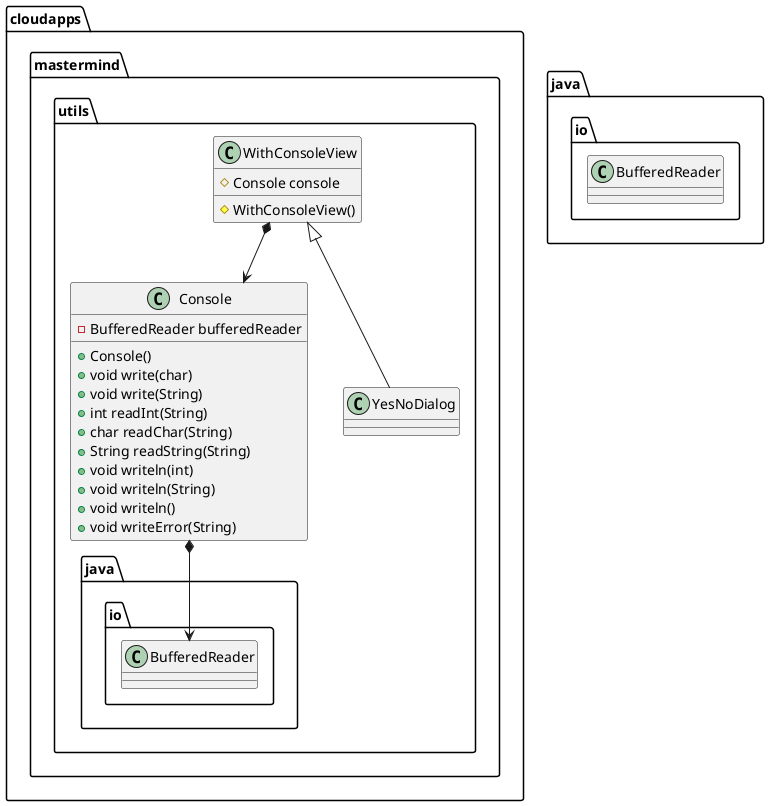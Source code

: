 @startuml

package "cloudapps.mastermind.utils" {

  class WithConsoleView {
    #Console console
    #WithConsoleView()
  }
  
  class Console {
    -BufferedReader bufferedReader
    +Console()
    +void write(char)
    +void write(String)
    +int readInt(String)
    +char readChar(String)
    +String readString(String)    
    +void writeln(int)
    +void writeln(String)
    +void writeln()
    +void writeError(String)

  }
  
  class YesNoDialog {}
  
  WithConsoleView *--> Console
  WithConsoleView <|-- YesNoDialog
  Console *--> java.io.BufferedReader
}

package "java.io" {
  
  class BufferedReader {}


@enduml
